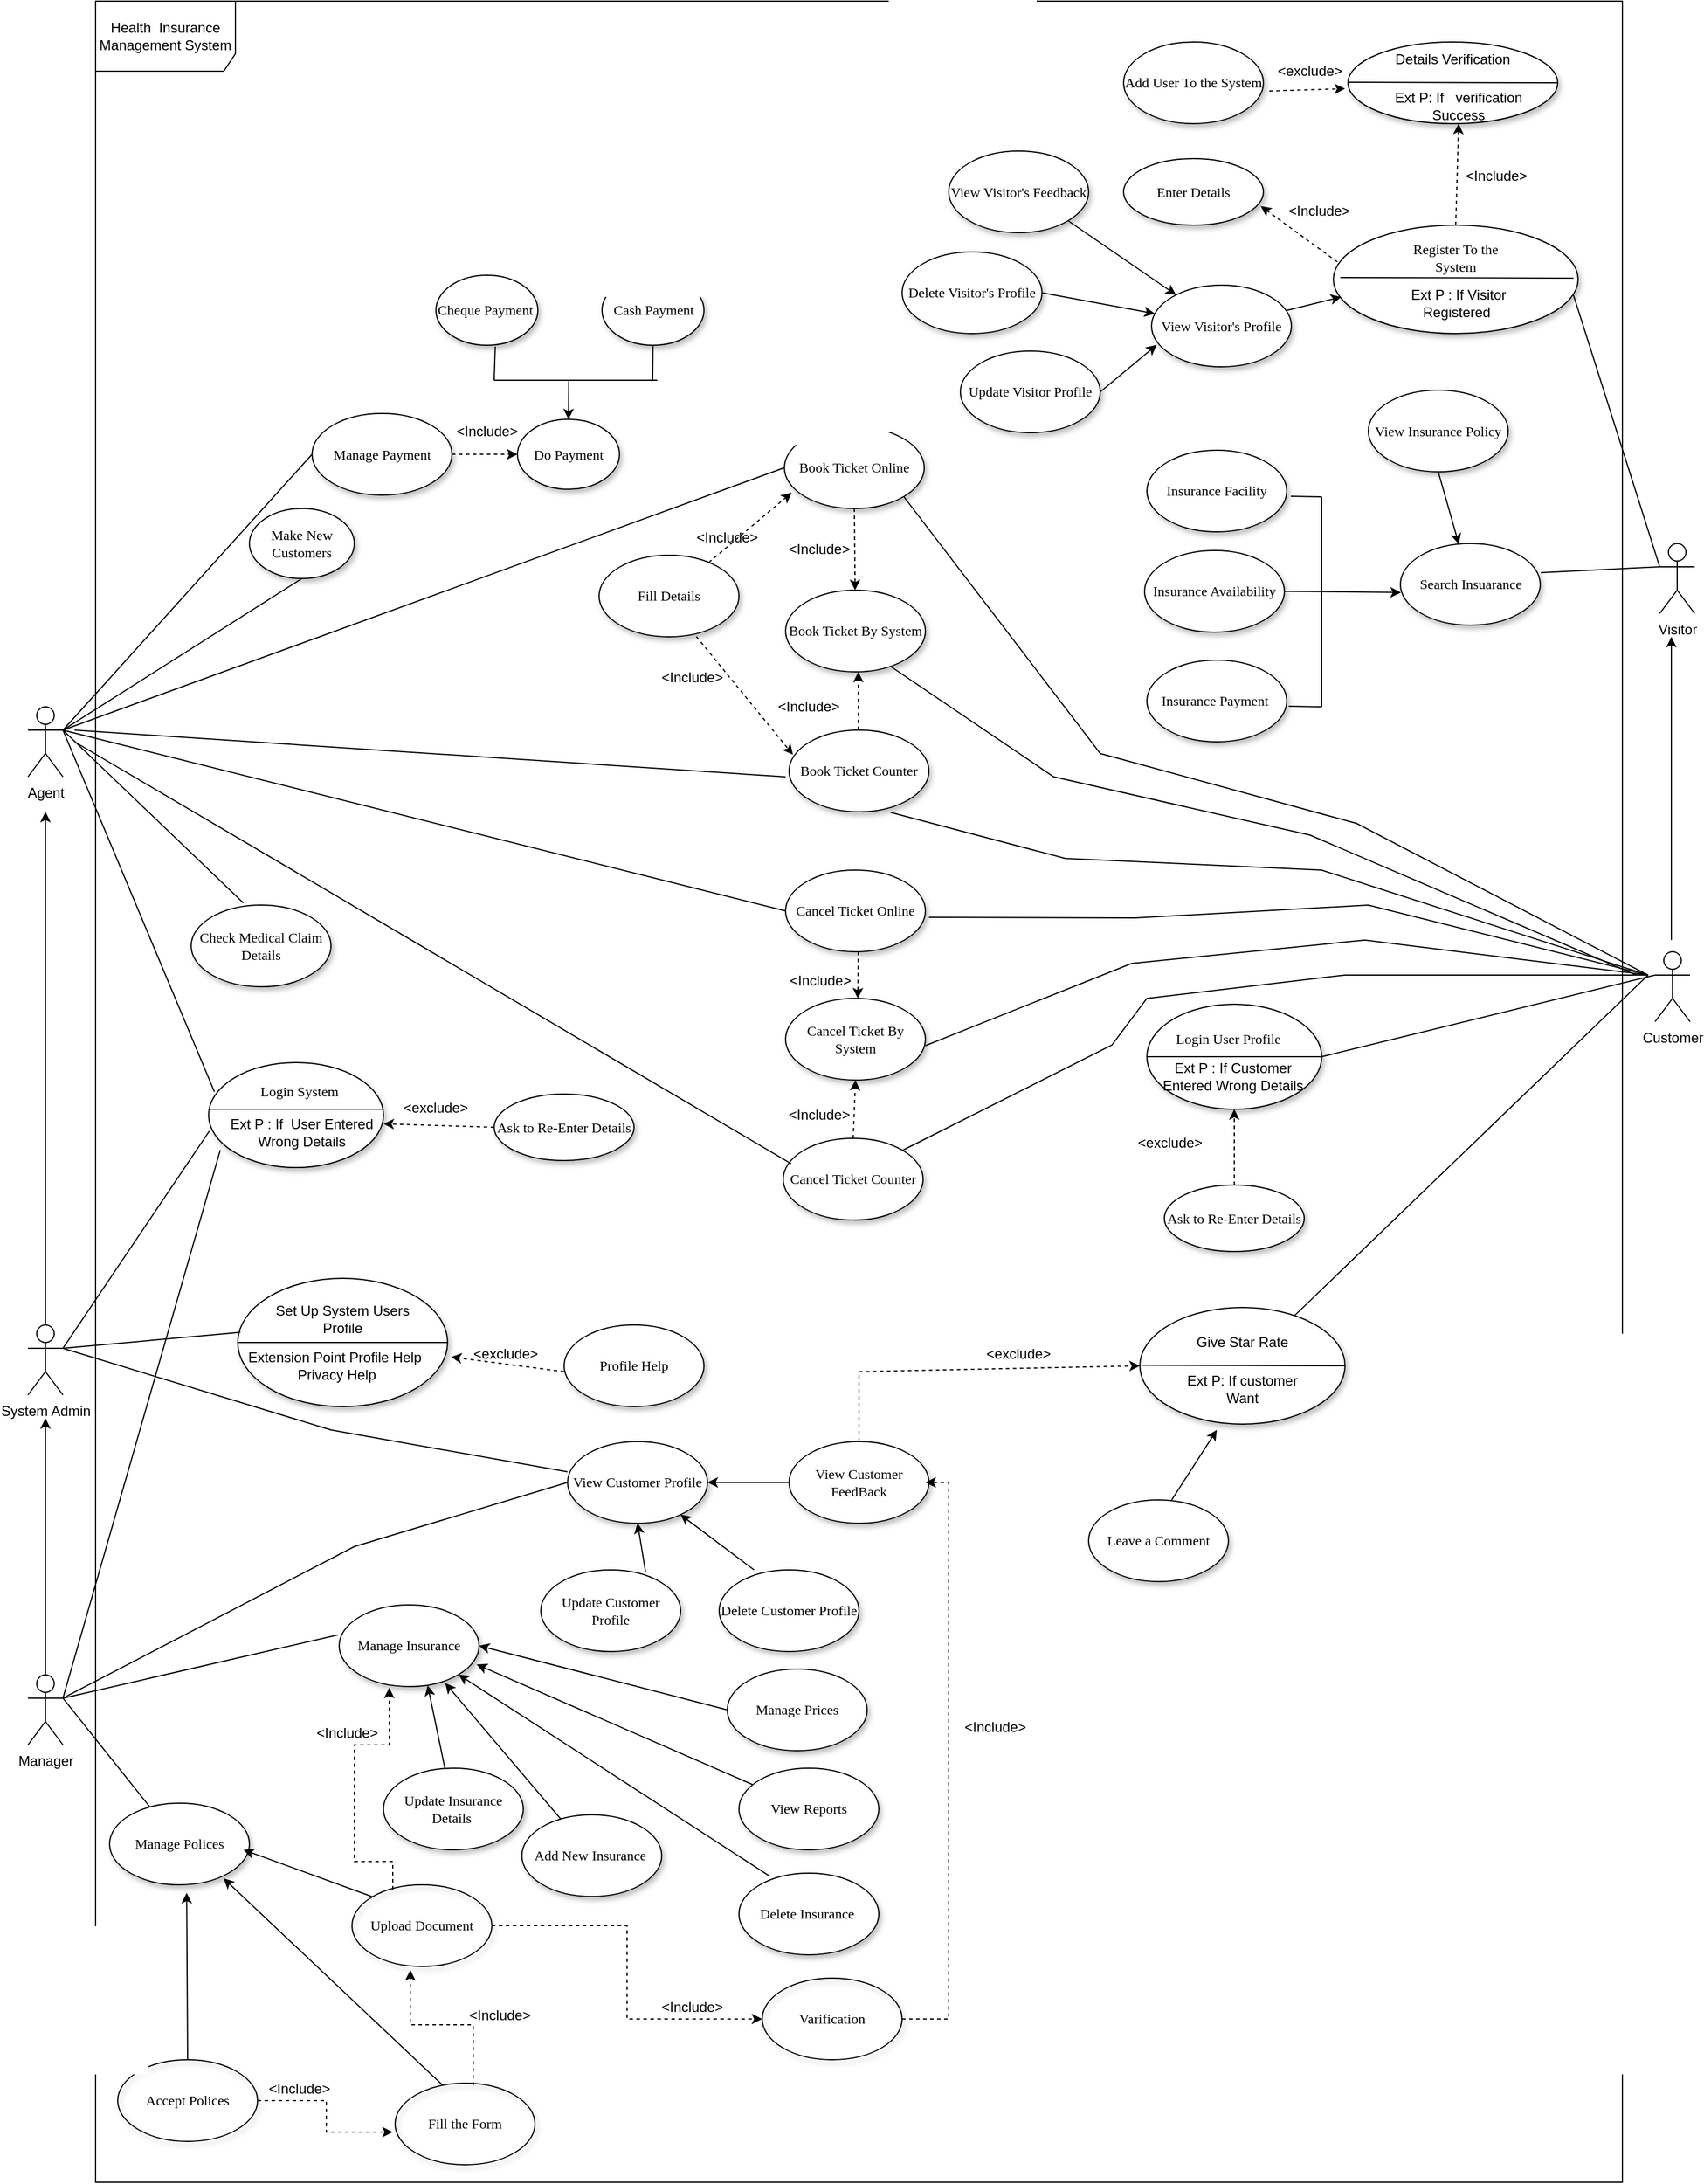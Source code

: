 <mxfile version="17.1.3" type="github">
  <diagram id="uJGwPPdDTHX9QC8XKyuE" name="Page-1">
    <mxGraphModel dx="2705" dy="3005" grid="1" gridSize="10" guides="1" tooltips="1" connect="1" arrows="1" fold="1" page="1" pageScale="1" pageWidth="850" pageHeight="1100" math="0" shadow="0">
      <root>
        <mxCell id="0" />
        <mxCell id="1" parent="0" />
        <mxCell id="yKrnhrEs9fii8439QQP5-1" value="Health&amp;nbsp; Insurance Management System" style="shape=umlFrame;whiteSpace=wrap;html=1;width=120;height=60;" parent="1" vertex="1">
          <mxGeometry x="1498" y="-385" width="1310" height="1870" as="geometry" />
        </mxCell>
        <mxCell id="yKrnhrEs9fii8439QQP5-2" value="" style="ellipse;whiteSpace=wrap;html=1;rounded=0;shadow=1;comic=0;labelBackgroundColor=none;strokeWidth=1;fontFamily=Verdana;fontSize=12;align=center;" parent="1" vertex="1">
          <mxGeometry x="1595" y="525" width="150" height="90" as="geometry" />
        </mxCell>
        <mxCell id="yKrnhrEs9fii8439QQP5-3" value="System Admin" style="shape=umlActor;verticalLabelPosition=bottom;verticalAlign=top;html=1;outlineConnect=0;" parent="1" vertex="1">
          <mxGeometry x="1440" y="750" width="30" height="60" as="geometry" />
        </mxCell>
        <mxCell id="yKrnhrEs9fii8439QQP5-4" value="&amp;lt;Include&amp;gt;" style="text;html=1;strokeColor=none;fillColor=none;align=center;verticalAlign=middle;whiteSpace=wrap;rounded=0;" parent="1" vertex="1">
          <mxGeometry x="2089" y="555" width="60" height="30" as="geometry" />
        </mxCell>
        <mxCell id="yKrnhrEs9fii8439QQP5-5" value="Fill Details" style="ellipse;whiteSpace=wrap;html=1;rounded=0;shadow=1;comic=0;labelBackgroundColor=none;strokeWidth=1;fontFamily=Verdana;fontSize=12;align=center;" parent="1" vertex="1">
          <mxGeometry x="1930" y="90" width="120" height="70" as="geometry" />
        </mxCell>
        <mxCell id="yKrnhrEs9fii8439QQP5-6" value="" style="endArrow=classic;html=1;rounded=0;dashed=1;entryX=0.052;entryY=0.805;entryDx=0;entryDy=0;entryPerimeter=0;" parent="1" source="yKrnhrEs9fii8439QQP5-5" target="yKrnhrEs9fii8439QQP5-52" edge="1">
          <mxGeometry width="50" height="50" relative="1" as="geometry">
            <mxPoint x="610" y="120" as="sourcePoint" />
            <mxPoint x="1990" y="260" as="targetPoint" />
            <Array as="points" />
          </mxGeometry>
        </mxCell>
        <mxCell id="yKrnhrEs9fii8439QQP5-7" value="" style="endArrow=classic;html=1;rounded=0;dashed=1;exitX=0.696;exitY=0.998;exitDx=0;exitDy=0;exitPerimeter=0;entryX=0.028;entryY=0.301;entryDx=0;entryDy=0;entryPerimeter=0;" parent="1" source="yKrnhrEs9fii8439QQP5-5" target="yKrnhrEs9fii8439QQP5-56" edge="1">
          <mxGeometry width="50" height="50" relative="1" as="geometry">
            <mxPoint x="722.677" y="254.663" as="sourcePoint" />
            <mxPoint x="1860" y="470" as="targetPoint" />
            <Array as="points" />
          </mxGeometry>
        </mxCell>
        <mxCell id="yKrnhrEs9fii8439QQP5-8" value="&amp;lt;Include&amp;gt;" style="text;html=1;strokeColor=none;fillColor=none;align=center;verticalAlign=middle;whiteSpace=wrap;rounded=0;" parent="1" vertex="1">
          <mxGeometry x="1803.75" y="-31.5" width="60" height="30" as="geometry" />
        </mxCell>
        <mxCell id="yKrnhrEs9fii8439QQP5-9" value="Visitor" style="shape=umlActor;verticalLabelPosition=bottom;verticalAlign=top;html=1;outlineConnect=0;" parent="1" vertex="1">
          <mxGeometry x="2840" y="80" width="30" height="60" as="geometry" />
        </mxCell>
        <mxCell id="yKrnhrEs9fii8439QQP5-10" value="" style="ellipse;whiteSpace=wrap;html=1;rounded=0;shadow=1;comic=0;labelBackgroundColor=none;strokeWidth=1;fontFamily=Verdana;fontSize=12;align=center;" parent="1" vertex="1">
          <mxGeometry x="2560" y="-193" width="210" height="93" as="geometry" />
        </mxCell>
        <mxCell id="yKrnhrEs9fii8439QQP5-12" value="&lt;span style=&quot;font-family: &amp;#34;verdana&amp;#34;&quot;&gt;Register To the System&lt;/span&gt;" style="text;html=1;strokeColor=none;fillColor=none;align=center;verticalAlign=middle;whiteSpace=wrap;rounded=0;" parent="1" vertex="1">
          <mxGeometry x="2620" y="-180" width="90" height="30" as="geometry" />
        </mxCell>
        <mxCell id="yKrnhrEs9fii8439QQP5-13" value="" style="endArrow=none;html=1;rounded=0;exitX=0;exitY=0.5;exitDx=0;exitDy=0;entryX=1;entryY=0.5;entryDx=0;entryDy=0;" parent="1" edge="1">
          <mxGeometry width="50" height="50" relative="1" as="geometry">
            <mxPoint x="2566" y="-148" as="sourcePoint" />
            <mxPoint x="2766" y="-147.5" as="targetPoint" />
          </mxGeometry>
        </mxCell>
        <mxCell id="yKrnhrEs9fii8439QQP5-14" value="Enter Details" style="ellipse;whiteSpace=wrap;html=1;rounded=0;shadow=1;comic=0;labelBackgroundColor=none;strokeWidth=1;fontFamily=Verdana;fontSize=12;align=center;" parent="1" vertex="1">
          <mxGeometry x="2380" y="-250" width="120" height="57" as="geometry" />
        </mxCell>
        <mxCell id="yKrnhrEs9fii8439QQP5-16" value="" style="endArrow=classic;html=1;rounded=0;dashed=1;exitX=0.016;exitY=0.339;exitDx=0;exitDy=0;entryX=0.981;entryY=0.715;entryDx=0;entryDy=0;entryPerimeter=0;exitPerimeter=0;" parent="1" source="yKrnhrEs9fii8439QQP5-10" target="yKrnhrEs9fii8439QQP5-14" edge="1">
          <mxGeometry width="50" height="50" relative="1" as="geometry">
            <mxPoint x="2791.76" y="-60" as="sourcePoint" />
            <mxPoint x="2670" y="-48.18" as="targetPoint" />
            <Array as="points" />
          </mxGeometry>
        </mxCell>
        <mxCell id="yKrnhrEs9fii8439QQP5-17" value="" style="ellipse;whiteSpace=wrap;html=1;rounded=0;shadow=1;comic=0;labelBackgroundColor=none;strokeWidth=1;fontFamily=Verdana;fontSize=12;align=center;" parent="1" vertex="1">
          <mxGeometry x="2572.5" y="-350" width="180" height="70" as="geometry" />
        </mxCell>
        <mxCell id="yKrnhrEs9fii8439QQP5-18" value="Details Verification" style="text;html=1;strokeColor=none;fillColor=none;align=center;verticalAlign=middle;whiteSpace=wrap;rounded=0;" parent="1" vertex="1">
          <mxGeometry x="2610" y="-350" width="105" height="30" as="geometry" />
        </mxCell>
        <mxCell id="yKrnhrEs9fii8439QQP5-19" value="Ext P: If&amp;nbsp; &amp;nbsp;verification Success" style="text;html=1;strokeColor=none;fillColor=none;align=center;verticalAlign=middle;whiteSpace=wrap;rounded=0;" parent="1" vertex="1">
          <mxGeometry x="2605" y="-310" width="125" height="30" as="geometry" />
        </mxCell>
        <mxCell id="yKrnhrEs9fii8439QQP5-20" value="" style="endArrow=none;html=1;rounded=0;exitX=0;exitY=0.5;exitDx=0;exitDy=0;entryX=1;entryY=0.5;entryDx=0;entryDy=0;" parent="1" target="yKrnhrEs9fii8439QQP5-17" edge="1">
          <mxGeometry width="50" height="50" relative="1" as="geometry">
            <mxPoint x="2572.5" y="-315.5" as="sourcePoint" />
            <mxPoint x="2772.5" y="-315" as="targetPoint" />
          </mxGeometry>
        </mxCell>
        <mxCell id="yKrnhrEs9fii8439QQP5-21" value="" style="endArrow=classic;html=1;rounded=0;dashed=1;entryX=0.5;entryY=1;entryDx=0;entryDy=0;exitX=0.5;exitY=0;exitDx=0;exitDy=0;" parent="1" source="yKrnhrEs9fii8439QQP5-10" target="yKrnhrEs9fii8439QQP5-19" edge="1">
          <mxGeometry width="50" height="50" relative="1" as="geometry">
            <mxPoint x="2675" y="-30" as="sourcePoint" />
            <mxPoint x="2675" y="-90" as="targetPoint" />
            <Array as="points" />
          </mxGeometry>
        </mxCell>
        <mxCell id="yKrnhrEs9fii8439QQP5-22" value="&amp;lt;Include&amp;gt;" style="text;html=1;strokeColor=none;fillColor=none;align=center;verticalAlign=middle;whiteSpace=wrap;rounded=0;" parent="1" vertex="1">
          <mxGeometry x="2670" y="-250" width="60" height="30" as="geometry" />
        </mxCell>
        <mxCell id="yKrnhrEs9fii8439QQP5-23" value="Add User To the System" style="ellipse;whiteSpace=wrap;html=1;rounded=0;shadow=1;comic=0;labelBackgroundColor=none;strokeWidth=1;fontFamily=Verdana;fontSize=12;align=center;" parent="1" vertex="1">
          <mxGeometry x="2380" y="-350" width="120" height="70" as="geometry" />
        </mxCell>
        <mxCell id="yKrnhrEs9fii8439QQP5-24" value="" style="endArrow=classic;html=1;rounded=0;dashed=1;exitX=1.042;exitY=0.6;exitDx=0;exitDy=0;exitPerimeter=0;" parent="1" source="yKrnhrEs9fii8439QQP5-23" edge="1">
          <mxGeometry width="50" height="50" relative="1" as="geometry">
            <mxPoint x="2675" y="-30" as="sourcePoint" />
            <mxPoint x="2570" y="-310" as="targetPoint" />
            <Array as="points" />
          </mxGeometry>
        </mxCell>
        <mxCell id="yKrnhrEs9fii8439QQP5-25" value="&amp;lt;exclude&amp;gt;" style="text;html=1;strokeColor=none;fillColor=none;align=center;verticalAlign=middle;whiteSpace=wrap;rounded=0;" parent="1" vertex="1">
          <mxGeometry x="2510" y="-340" width="60" height="30" as="geometry" />
        </mxCell>
        <mxCell id="yKrnhrEs9fii8439QQP5-26" value="" style="endArrow=none;html=1;rounded=0;entryX=0;entryY=0.333;entryDx=0;entryDy=0;entryPerimeter=0;exitX=0.981;exitY=0.645;exitDx=0;exitDy=0;exitPerimeter=0;" parent="1" source="yKrnhrEs9fii8439QQP5-10" target="yKrnhrEs9fii8439QQP5-9" edge="1">
          <mxGeometry width="50" height="50" relative="1" as="geometry">
            <mxPoint x="2270" y="40" as="sourcePoint" />
            <mxPoint x="2320" y="-10" as="targetPoint" />
          </mxGeometry>
        </mxCell>
        <mxCell id="yKrnhrEs9fii8439QQP5-27" value="Search Insuarance" style="ellipse;whiteSpace=wrap;html=1;rounded=0;shadow=1;comic=0;labelBackgroundColor=none;strokeWidth=1;fontFamily=Verdana;fontSize=12;align=center;" parent="1" vertex="1">
          <mxGeometry x="2617.5" y="80" width="120" height="70" as="geometry" />
        </mxCell>
        <mxCell id="yKrnhrEs9fii8439QQP5-28" value="" style="endArrow=none;html=1;rounded=0;exitX=0;exitY=0.333;exitDx=0;exitDy=0;exitPerimeter=0;entryX=1.004;entryY=0.357;entryDx=0;entryDy=0;entryPerimeter=0;" parent="1" source="yKrnhrEs9fii8439QQP5-9" target="yKrnhrEs9fii8439QQP5-27" edge="1">
          <mxGeometry width="50" height="50" relative="1" as="geometry">
            <mxPoint x="2270" y="150" as="sourcePoint" />
            <mxPoint x="2320" y="100" as="targetPoint" />
          </mxGeometry>
        </mxCell>
        <mxCell id="yKrnhrEs9fii8439QQP5-29" value="Insurance Facility" style="ellipse;whiteSpace=wrap;html=1;rounded=0;shadow=1;comic=0;labelBackgroundColor=none;strokeWidth=1;fontFamily=Verdana;fontSize=12;align=center;" parent="1" vertex="1">
          <mxGeometry x="2400" width="120" height="70" as="geometry" />
        </mxCell>
        <mxCell id="yKrnhrEs9fii8439QQP5-30" value="Insurance Availability" style="ellipse;whiteSpace=wrap;html=1;rounded=0;shadow=1;comic=0;labelBackgroundColor=none;strokeWidth=1;fontFamily=Verdana;fontSize=12;align=center;" parent="1" vertex="1">
          <mxGeometry x="2398" y="86" width="120" height="70" as="geometry" />
        </mxCell>
        <mxCell id="yKrnhrEs9fii8439QQP5-31" value="Insurance Payment&amp;nbsp;" style="ellipse;whiteSpace=wrap;html=1;rounded=0;shadow=1;comic=0;labelBackgroundColor=none;strokeWidth=1;fontFamily=Verdana;fontSize=12;align=center;" parent="1" vertex="1">
          <mxGeometry x="2400" y="180" width="120" height="70" as="geometry" />
        </mxCell>
        <mxCell id="yKrnhrEs9fii8439QQP5-32" value="" style="endArrow=none;html=1;rounded=0;entryX=1.029;entryY=0.565;entryDx=0;entryDy=0;entryPerimeter=0;" parent="1" target="yKrnhrEs9fii8439QQP5-29" edge="1">
          <mxGeometry width="50" height="50" relative="1" as="geometry">
            <mxPoint x="2550" y="40" as="sourcePoint" />
            <mxPoint x="2500" y="80" as="targetPoint" />
          </mxGeometry>
        </mxCell>
        <mxCell id="yKrnhrEs9fii8439QQP5-33" value="" style="endArrow=none;html=1;rounded=0;entryX=1.014;entryY=0.565;entryDx=0;entryDy=0;entryPerimeter=0;" parent="1" target="yKrnhrEs9fii8439QQP5-31" edge="1">
          <mxGeometry width="50" height="50" relative="1" as="geometry">
            <mxPoint x="2550" y="220" as="sourcePoint" />
            <mxPoint x="2450" y="200" as="targetPoint" />
          </mxGeometry>
        </mxCell>
        <mxCell id="yKrnhrEs9fii8439QQP5-34" value="" style="endArrow=none;html=1;rounded=0;" parent="1" edge="1">
          <mxGeometry width="50" height="50" relative="1" as="geometry">
            <mxPoint x="2550" y="40" as="sourcePoint" />
            <mxPoint x="2550" y="220" as="targetPoint" />
          </mxGeometry>
        </mxCell>
        <mxCell id="yKrnhrEs9fii8439QQP5-35" value="" style="endArrow=classic;html=1;rounded=0;entryX=0.004;entryY=0.6;entryDx=0;entryDy=0;entryPerimeter=0;exitX=1;exitY=0.5;exitDx=0;exitDy=0;" parent="1" source="yKrnhrEs9fii8439QQP5-30" target="yKrnhrEs9fii8439QQP5-27" edge="1">
          <mxGeometry width="50" height="50" relative="1" as="geometry">
            <mxPoint x="2270" y="140" as="sourcePoint" />
            <mxPoint x="2320" y="90" as="targetPoint" />
          </mxGeometry>
        </mxCell>
        <mxCell id="yKrnhrEs9fii8439QQP5-36" value="Customer" style="shape=umlActor;verticalLabelPosition=bottom;verticalAlign=top;html=1;outlineConnect=0;" parent="1" vertex="1">
          <mxGeometry x="2836" y="430" width="30" height="60" as="geometry" />
        </mxCell>
        <mxCell id="yKrnhrEs9fii8439QQP5-37" value="" style="endArrow=classic;html=1;rounded=0;" parent="1" edge="1">
          <mxGeometry width="50" height="50" relative="1" as="geometry">
            <mxPoint x="2850" y="420" as="sourcePoint" />
            <mxPoint x="2850" y="160" as="targetPoint" />
          </mxGeometry>
        </mxCell>
        <mxCell id="yKrnhrEs9fii8439QQP5-38" value="" style="ellipse;whiteSpace=wrap;html=1;rounded=0;shadow=1;comic=0;labelBackgroundColor=none;strokeWidth=1;fontFamily=Verdana;fontSize=12;align=center;" parent="1" vertex="1">
          <mxGeometry x="2400" y="475" width="150" height="90" as="geometry" />
        </mxCell>
        <mxCell id="yKrnhrEs9fii8439QQP5-39" value="&lt;span style=&quot;font-family: &amp;#34;verdana&amp;#34;&quot;&gt;Login User Profile&lt;/span&gt;" style="text;html=1;strokeColor=none;fillColor=none;align=center;verticalAlign=middle;whiteSpace=wrap;rounded=0;" parent="1" vertex="1">
          <mxGeometry x="2410" y="490" width="120" height="30" as="geometry" />
        </mxCell>
        <mxCell id="yKrnhrEs9fii8439QQP5-40" value="Ext P : If Customer Entered Wrong Details" style="text;html=1;strokeColor=none;fillColor=none;align=center;verticalAlign=middle;whiteSpace=wrap;rounded=0;" parent="1" vertex="1">
          <mxGeometry x="2404" y="522" width="140" height="30" as="geometry" />
        </mxCell>
        <mxCell id="yKrnhrEs9fii8439QQP5-41" value="" style="endArrow=none;html=1;rounded=0;exitX=0;exitY=0.5;exitDx=0;exitDy=0;entryX=1;entryY=0.5;entryDx=0;entryDy=0;" parent="1" source="yKrnhrEs9fii8439QQP5-38" target="yKrnhrEs9fii8439QQP5-38" edge="1">
          <mxGeometry width="50" height="50" relative="1" as="geometry">
            <mxPoint x="2411.42" y="520.01" as="sourcePoint" />
            <mxPoint x="2540" y="520" as="targetPoint" />
          </mxGeometry>
        </mxCell>
        <mxCell id="yKrnhrEs9fii8439QQP5-42" value="Leave a Comment" style="ellipse;whiteSpace=wrap;html=1;rounded=0;shadow=1;comic=0;labelBackgroundColor=none;strokeWidth=1;fontFamily=Verdana;fontSize=12;align=center;" parent="1" vertex="1">
          <mxGeometry x="2350" y="900" width="120" height="70" as="geometry" />
        </mxCell>
        <mxCell id="yKrnhrEs9fii8439QQP5-43" value="" style="endArrow=classic;html=1;rounded=0;dashed=1;exitX=0.5;exitY=0;exitDx=0;exitDy=0;entryX=0.5;entryY=1;entryDx=0;entryDy=0;" parent="1" source="yKrnhrEs9fii8439QQP5-47" target="yKrnhrEs9fii8439QQP5-38" edge="1">
          <mxGeometry width="50" height="50" relative="1" as="geometry">
            <mxPoint x="2378.96" y="640.98" as="sourcePoint" />
            <mxPoint x="2450" y="560" as="targetPoint" />
            <Array as="points" />
          </mxGeometry>
        </mxCell>
        <mxCell id="yKrnhrEs9fii8439QQP5-44" value="&amp;lt;exclude&amp;gt;" style="text;html=1;strokeColor=none;fillColor=none;align=center;verticalAlign=middle;whiteSpace=wrap;rounded=0;" parent="1" vertex="1">
          <mxGeometry x="2390" y="579" width="60" height="30" as="geometry" />
        </mxCell>
        <mxCell id="yKrnhrEs9fii8439QQP5-45" value="" style="endArrow=none;html=1;rounded=0;exitX=0;exitY=0.333;exitDx=0;exitDy=0;exitPerimeter=0;entryX=1;entryY=0.5;entryDx=0;entryDy=0;" parent="1" source="yKrnhrEs9fii8439QQP5-36" target="yKrnhrEs9fii8439QQP5-38" edge="1">
          <mxGeometry width="50" height="50" relative="1" as="geometry">
            <mxPoint x="2850" y="110" as="sourcePoint" />
            <mxPoint x="2747.98" y="114.99" as="targetPoint" />
          </mxGeometry>
        </mxCell>
        <mxCell id="yKrnhrEs9fii8439QQP5-46" value="" style="ellipse;whiteSpace=wrap;html=1;rounded=0;shadow=1;comic=0;labelBackgroundColor=none;strokeWidth=1;fontFamily=Verdana;fontSize=12;align=center;" parent="1" vertex="1">
          <mxGeometry x="2394" y="735" width="176" height="100" as="geometry" />
        </mxCell>
        <mxCell id="yKrnhrEs9fii8439QQP5-47" value="Ask to Re-Enter Details" style="ellipse;whiteSpace=wrap;html=1;rounded=0;shadow=1;comic=0;labelBackgroundColor=none;strokeWidth=1;fontFamily=Verdana;fontSize=12;align=center;" parent="1" vertex="1">
          <mxGeometry x="2415" y="630" width="120" height="57" as="geometry" />
        </mxCell>
        <mxCell id="yKrnhrEs9fii8439QQP5-48" value="Give Star Rate" style="text;html=1;strokeColor=none;fillColor=none;align=center;verticalAlign=middle;whiteSpace=wrap;rounded=0;" parent="1" vertex="1">
          <mxGeometry x="2427" y="750" width="110" height="30" as="geometry" />
        </mxCell>
        <mxCell id="yKrnhrEs9fii8439QQP5-49" value="" style="endArrow=none;html=1;rounded=0;exitX=0;exitY=0.5;exitDx=0;exitDy=0;entryX=1;entryY=0.5;entryDx=0;entryDy=0;" parent="1" target="yKrnhrEs9fii8439QQP5-46" edge="1">
          <mxGeometry width="50" height="50" relative="1" as="geometry">
            <mxPoint x="2395" y="784.5" as="sourcePoint" />
            <mxPoint x="2545" y="784.5" as="targetPoint" />
          </mxGeometry>
        </mxCell>
        <mxCell id="yKrnhrEs9fii8439QQP5-50" value="Ext P: If customer Want" style="text;html=1;strokeColor=none;fillColor=none;align=center;verticalAlign=middle;whiteSpace=wrap;rounded=0;" parent="1" vertex="1">
          <mxGeometry x="2427" y="790" width="110" height="30" as="geometry" />
        </mxCell>
        <mxCell id="yKrnhrEs9fii8439QQP5-51" value="" style="endArrow=none;html=1;rounded=0;" parent="1" target="yKrnhrEs9fii8439QQP5-46" edge="1">
          <mxGeometry width="50" height="50" relative="1" as="geometry">
            <mxPoint x="2830" y="450" as="sourcePoint" />
            <mxPoint x="2560" y="530" as="targetPoint" />
          </mxGeometry>
        </mxCell>
        <mxCell id="yKrnhrEs9fii8439QQP5-52" value="Book Ticket Online" style="ellipse;whiteSpace=wrap;html=1;rounded=0;shadow=1;comic=0;labelBackgroundColor=none;strokeWidth=1;fontFamily=Verdana;fontSize=12;align=center;" parent="1" vertex="1">
          <mxGeometry x="2089" y="-20" width="120" height="70" as="geometry" />
        </mxCell>
        <mxCell id="yKrnhrEs9fii8439QQP5-53" value="Cancel Ticket Counter" style="ellipse;whiteSpace=wrap;html=1;rounded=0;shadow=1;comic=0;labelBackgroundColor=none;strokeWidth=1;fontFamily=Verdana;fontSize=12;align=center;" parent="1" vertex="1">
          <mxGeometry x="2088" y="590" width="120" height="70" as="geometry" />
        </mxCell>
        <mxCell id="yKrnhrEs9fii8439QQP5-54" value="Cancel Ticket By System" style="ellipse;whiteSpace=wrap;html=1;rounded=0;shadow=1;comic=0;labelBackgroundColor=none;strokeWidth=1;fontFamily=Verdana;fontSize=12;align=center;" parent="1" vertex="1">
          <mxGeometry x="2090" y="470" width="120" height="70" as="geometry" />
        </mxCell>
        <mxCell id="yKrnhrEs9fii8439QQP5-55" value="Cancel Ticket Online" style="ellipse;whiteSpace=wrap;html=1;rounded=0;shadow=1;comic=0;labelBackgroundColor=none;strokeWidth=1;fontFamily=Verdana;fontSize=12;align=center;" parent="1" vertex="1">
          <mxGeometry x="2090" y="360" width="120" height="70" as="geometry" />
        </mxCell>
        <mxCell id="yKrnhrEs9fii8439QQP5-56" value="Book Ticket Counter" style="ellipse;whiteSpace=wrap;html=1;rounded=0;shadow=1;comic=0;labelBackgroundColor=none;strokeWidth=1;fontFamily=Verdana;fontSize=12;align=center;" parent="1" vertex="1">
          <mxGeometry x="2093" y="240" width="120" height="70" as="geometry" />
        </mxCell>
        <mxCell id="yKrnhrEs9fii8439QQP5-57" value="Book Ticket By System" style="ellipse;whiteSpace=wrap;html=1;rounded=0;shadow=1;comic=0;labelBackgroundColor=none;strokeWidth=1;fontFamily=Verdana;fontSize=12;align=center;" parent="1" vertex="1">
          <mxGeometry x="2090" y="120" width="120" height="70" as="geometry" />
        </mxCell>
        <mxCell id="yKrnhrEs9fii8439QQP5-58" value="" style="endArrow=none;html=1;rounded=0;entryX=1;entryY=0;entryDx=0;entryDy=0;" parent="1" target="yKrnhrEs9fii8439QQP5-53" edge="1">
          <mxGeometry width="50" height="50" relative="1" as="geometry">
            <mxPoint x="2830" y="450" as="sourcePoint" />
            <mxPoint x="2560" y="530" as="targetPoint" />
            <Array as="points">
              <mxPoint x="2570" y="450" />
              <mxPoint x="2400" y="470" />
              <mxPoint x="2370" y="510" />
            </Array>
          </mxGeometry>
        </mxCell>
        <mxCell id="yKrnhrEs9fii8439QQP5-59" value="" style="endArrow=none;html=1;rounded=0;entryX=1;entryY=0;entryDx=0;entryDy=0;" parent="1" edge="1">
          <mxGeometry width="50" height="50" relative="1" as="geometry">
            <mxPoint x="2830" y="450" as="sourcePoint" />
            <mxPoint x="2210.002" y="510.508" as="targetPoint" />
            <Array as="points">
              <mxPoint x="2587" y="420" />
              <mxPoint x="2387" y="440" />
            </Array>
          </mxGeometry>
        </mxCell>
        <mxCell id="yKrnhrEs9fii8439QQP5-60" value="" style="endArrow=none;html=1;rounded=0;entryX=1;entryY=0;entryDx=0;entryDy=0;" parent="1" edge="1">
          <mxGeometry width="50" height="50" relative="1" as="geometry">
            <mxPoint x="2830" y="450" as="sourcePoint" />
            <mxPoint x="2213.002" y="400.508" as="targetPoint" />
            <Array as="points">
              <mxPoint x="2590" y="390" />
              <mxPoint x="2390" y="401" />
            </Array>
          </mxGeometry>
        </mxCell>
        <mxCell id="yKrnhrEs9fii8439QQP5-61" value="" style="endArrow=none;html=1;rounded=0;entryX=1;entryY=0;entryDx=0;entryDy=0;" parent="1" edge="1">
          <mxGeometry width="50" height="50" relative="1" as="geometry">
            <mxPoint x="2830" y="450" as="sourcePoint" />
            <mxPoint x="2180.002" y="310.508" as="targetPoint" />
            <Array as="points">
              <mxPoint x="2550" y="360" />
              <mxPoint x="2330" y="350" />
            </Array>
          </mxGeometry>
        </mxCell>
        <mxCell id="yKrnhrEs9fii8439QQP5-62" value="" style="endArrow=none;html=1;rounded=0;entryX=1;entryY=0;entryDx=0;entryDy=0;" parent="1" edge="1">
          <mxGeometry width="50" height="50" relative="1" as="geometry">
            <mxPoint x="2820" y="450" as="sourcePoint" />
            <mxPoint x="2180.002" y="185.258" as="targetPoint" />
            <Array as="points">
              <mxPoint x="2540" y="330" />
              <mxPoint x="2320" y="280" />
            </Array>
          </mxGeometry>
        </mxCell>
        <mxCell id="yKrnhrEs9fii8439QQP5-63" value="" style="endArrow=none;html=1;rounded=0;entryX=1;entryY=1;entryDx=0;entryDy=0;" parent="1" target="yKrnhrEs9fii8439QQP5-52" edge="1">
          <mxGeometry width="50" height="50" relative="1" as="geometry">
            <mxPoint x="2830" y="450" as="sourcePoint" />
            <mxPoint x="2190.002" y="195.258" as="targetPoint" />
            <Array as="points">
              <mxPoint x="2580" y="320" />
              <mxPoint x="2360" y="260" />
            </Array>
          </mxGeometry>
        </mxCell>
        <mxCell id="yKrnhrEs9fii8439QQP5-64" value="" style="endArrow=classic;html=1;rounded=0;dashed=1;exitX=0.5;exitY=1;exitDx=0;exitDy=0;" parent="1" source="yKrnhrEs9fii8439QQP5-52" target="yKrnhrEs9fii8439QQP5-57" edge="1">
          <mxGeometry width="50" height="50" relative="1" as="geometry">
            <mxPoint x="1610" y="330" as="sourcePoint" />
            <mxPoint x="1600" y="400" as="targetPoint" />
            <Array as="points" />
          </mxGeometry>
        </mxCell>
        <mxCell id="yKrnhrEs9fii8439QQP5-65" value="" style="endArrow=classic;html=1;rounded=0;dashed=1;" parent="1" edge="1">
          <mxGeometry width="50" height="50" relative="1" as="geometry">
            <mxPoint x="2152.41" y="430" as="sourcePoint" />
            <mxPoint x="2152" y="470" as="targetPoint" />
            <Array as="points" />
          </mxGeometry>
        </mxCell>
        <mxCell id="yKrnhrEs9fii8439QQP5-66" value="" style="endArrow=classic;html=1;rounded=0;dashed=1;exitX=0.5;exitY=0;exitDx=0;exitDy=0;entryX=0.5;entryY=1;entryDx=0;entryDy=0;" parent="1" source="yKrnhrEs9fii8439QQP5-53" target="yKrnhrEs9fii8439QQP5-54" edge="1">
          <mxGeometry width="50" height="50" relative="1" as="geometry">
            <mxPoint x="1848.96" y="598.49" as="sourcePoint" />
            <mxPoint x="1840" y="541.5" as="targetPoint" />
            <Array as="points" />
          </mxGeometry>
        </mxCell>
        <mxCell id="yKrnhrEs9fii8439QQP5-67" value="&amp;lt;Include&amp;gt;" style="text;html=1;strokeColor=none;fillColor=none;align=center;verticalAlign=middle;whiteSpace=wrap;rounded=0;" parent="1" vertex="1">
          <mxGeometry x="2090" y="440" width="60" height="30" as="geometry" />
        </mxCell>
        <mxCell id="yKrnhrEs9fii8439QQP5-68" value="" style="endArrow=classic;html=1;rounded=0;dashed=1;exitX=0.5;exitY=0;exitDx=0;exitDy=0;entryX=0.5;entryY=1;entryDx=0;entryDy=0;" parent="1" edge="1">
          <mxGeometry width="50" height="50" relative="1" as="geometry">
            <mxPoint x="2152.41" y="240" as="sourcePoint" />
            <mxPoint x="2152.41" y="190" as="targetPoint" />
            <Array as="points" />
          </mxGeometry>
        </mxCell>
        <mxCell id="yKrnhrEs9fii8439QQP5-69" value="&amp;lt;Include&amp;gt;" style="text;html=1;strokeColor=none;fillColor=none;align=center;verticalAlign=middle;whiteSpace=wrap;rounded=0;" parent="1" vertex="1">
          <mxGeometry x="2080" y="205" width="60" height="30" as="geometry" />
        </mxCell>
        <mxCell id="yKrnhrEs9fii8439QQP5-70" value="&amp;lt;Include&amp;gt;" style="text;html=1;strokeColor=none;fillColor=none;align=center;verticalAlign=middle;whiteSpace=wrap;rounded=0;" parent="1" vertex="1">
          <mxGeometry x="2089" y="70" width="60" height="30" as="geometry" />
        </mxCell>
        <mxCell id="yKrnhrEs9fii8439QQP5-71" value="&amp;lt;Include&amp;gt;" style="text;html=1;strokeColor=none;fillColor=none;align=center;verticalAlign=middle;whiteSpace=wrap;rounded=0;" parent="1" vertex="1">
          <mxGeometry x="2010" y="60" width="60" height="30" as="geometry" />
        </mxCell>
        <mxCell id="yKrnhrEs9fii8439QQP5-72" value="&amp;lt;Include&amp;gt;" style="text;html=1;strokeColor=none;fillColor=none;align=center;verticalAlign=middle;whiteSpace=wrap;rounded=0;" parent="1" vertex="1">
          <mxGeometry x="1980" y="180" width="60" height="30" as="geometry" />
        </mxCell>
        <mxCell id="yKrnhrEs9fii8439QQP5-73" value="Agent" style="shape=umlActor;verticalLabelPosition=bottom;verticalAlign=top;html=1;outlineConnect=0;" parent="1" vertex="1">
          <mxGeometry x="1440" y="220" width="30" height="60" as="geometry" />
        </mxCell>
        <mxCell id="yKrnhrEs9fii8439QQP5-74" value="Make New Customers" style="ellipse;whiteSpace=wrap;html=1;rounded=0;shadow=1;comic=0;labelBackgroundColor=none;strokeWidth=1;fontFamily=Verdana;fontSize=12;align=center;" parent="1" vertex="1">
          <mxGeometry x="1630" y="50" width="90" height="60" as="geometry" />
        </mxCell>
        <mxCell id="yKrnhrEs9fii8439QQP5-75" value="" style="endArrow=classic;html=1;rounded=0;exitX=0.5;exitY=0;exitDx=0;exitDy=0;exitPerimeter=0;" parent="1" source="yKrnhrEs9fii8439QQP5-3" edge="1">
          <mxGeometry width="50" height="50" relative="1" as="geometry">
            <mxPoint x="1640" y="250" as="sourcePoint" />
            <mxPoint x="1455" y="310" as="targetPoint" />
          </mxGeometry>
        </mxCell>
        <mxCell id="yKrnhrEs9fii8439QQP5-76" value="" style="endArrow=none;html=1;rounded=0;exitX=1;exitY=0.333;exitDx=0;exitDy=0;exitPerimeter=0;entryX=0.5;entryY=1;entryDx=0;entryDy=0;" parent="1" source="yKrnhrEs9fii8439QQP5-73" target="yKrnhrEs9fii8439QQP5-74" edge="1">
          <mxGeometry width="50" height="50" relative="1" as="geometry">
            <mxPoint x="1640" y="250" as="sourcePoint" />
            <mxPoint x="1690" y="200" as="targetPoint" />
          </mxGeometry>
        </mxCell>
        <mxCell id="yKrnhrEs9fii8439QQP5-77" value="Check Medical Claim Details" style="ellipse;whiteSpace=wrap;html=1;rounded=0;shadow=1;comic=0;labelBackgroundColor=none;strokeWidth=1;fontFamily=Verdana;fontSize=12;align=center;" parent="1" vertex="1">
          <mxGeometry x="1580" y="390" width="120" height="70" as="geometry" />
        </mxCell>
        <mxCell id="yKrnhrEs9fii8439QQP5-78" value="" style="endArrow=none;html=1;rounded=0;exitX=1;exitY=0.333;exitDx=0;exitDy=0;exitPerimeter=0;entryX=0.373;entryY=-0.027;entryDx=0;entryDy=0;entryPerimeter=0;" parent="1" source="yKrnhrEs9fii8439QQP5-73" target="yKrnhrEs9fii8439QQP5-77" edge="1">
          <mxGeometry width="50" height="50" relative="1" as="geometry">
            <mxPoint x="1480" y="250" as="sourcePoint" />
            <mxPoint x="1615" y="-90" as="targetPoint" />
          </mxGeometry>
        </mxCell>
        <mxCell id="yKrnhrEs9fii8439QQP5-79" value="Manage Insurance" style="ellipse;whiteSpace=wrap;html=1;rounded=0;shadow=1;comic=0;labelBackgroundColor=none;strokeWidth=1;fontFamily=Verdana;fontSize=12;align=center;" parent="1" vertex="1">
          <mxGeometry x="1707" y="990" width="120" height="70" as="geometry" />
        </mxCell>
        <mxCell id="yKrnhrEs9fii8439QQP5-80" value="Manage Polices" style="ellipse;whiteSpace=wrap;html=1;rounded=0;shadow=1;comic=0;labelBackgroundColor=none;strokeWidth=1;fontFamily=Verdana;fontSize=12;align=center;" parent="1" vertex="1">
          <mxGeometry x="1510" y="1160" width="120" height="70" as="geometry" />
        </mxCell>
        <mxCell id="yKrnhrEs9fii8439QQP5-81" value="Profile Help" style="ellipse;whiteSpace=wrap;html=1;rounded=0;shadow=1;comic=0;labelBackgroundColor=none;strokeWidth=1;fontFamily=Verdana;fontSize=12;align=center;" parent="1" vertex="1">
          <mxGeometry x="1900" y="750" width="120" height="70" as="geometry" />
        </mxCell>
        <mxCell id="yKrnhrEs9fii8439QQP5-82" value="&amp;lt;exclude&amp;gt;" style="text;html=1;strokeColor=none;fillColor=none;align=center;verticalAlign=middle;whiteSpace=wrap;rounded=0;" parent="1" vertex="1">
          <mxGeometry x="1820" y="760" width="60" height="30" as="geometry" />
        </mxCell>
        <mxCell id="yKrnhrEs9fii8439QQP5-83" value="&amp;nbsp;" style="ellipse;whiteSpace=wrap;html=1;rounded=0;shadow=1;comic=0;labelBackgroundColor=none;strokeWidth=1;fontFamily=Verdana;fontSize=12;align=center;" parent="1" vertex="1">
          <mxGeometry x="1620" y="710" width="180" height="110" as="geometry" />
        </mxCell>
        <mxCell id="yKrnhrEs9fii8439QQP5-84" value="Set Up System Users Profile" style="text;html=1;strokeColor=none;fillColor=none;align=center;verticalAlign=middle;whiteSpace=wrap;rounded=0;" parent="1" vertex="1">
          <mxGeometry x="1650" y="730" width="120" height="30" as="geometry" />
        </mxCell>
        <mxCell id="yKrnhrEs9fii8439QQP5-85" value="Extension Point Profile Help&amp;nbsp;&lt;br&gt;Privacy Help" style="text;html=1;strokeColor=none;fillColor=none;align=center;verticalAlign=middle;whiteSpace=wrap;rounded=0;" parent="1" vertex="1">
          <mxGeometry x="1620" y="770" width="170" height="30" as="geometry" />
        </mxCell>
        <mxCell id="yKrnhrEs9fii8439QQP5-86" value="" style="endArrow=none;html=1;rounded=0;exitX=0;exitY=0.5;exitDx=0;exitDy=0;entryX=1;entryY=0.5;entryDx=0;entryDy=0;" parent="1" edge="1">
          <mxGeometry width="50" height="50" relative="1" as="geometry">
            <mxPoint x="1620" y="765" as="sourcePoint" />
            <mxPoint x="1800" y="765" as="targetPoint" />
          </mxGeometry>
        </mxCell>
        <mxCell id="yKrnhrEs9fii8439QQP5-87" value="" style="endArrow=classic;html=1;rounded=0;dashed=1;entryX=1.017;entryY=0.613;entryDx=0;entryDy=0;entryPerimeter=0;" parent="1" target="yKrnhrEs9fii8439QQP5-83" edge="1">
          <mxGeometry width="50" height="50" relative="1" as="geometry">
            <mxPoint x="1900" y="790" as="sourcePoint" />
            <mxPoint x="1789.12" y="801.82" as="targetPoint" />
            <Array as="points" />
          </mxGeometry>
        </mxCell>
        <mxCell id="yKrnhrEs9fii8439QQP5-88" value="" style="endArrow=none;html=1;rounded=0;exitX=1;exitY=0.333;exitDx=0;exitDy=0;exitPerimeter=0;entryX=0.013;entryY=0.421;entryDx=0;entryDy=0;entryPerimeter=0;" parent="1" source="yKrnhrEs9fii8439QQP5-3" target="yKrnhrEs9fii8439QQP5-83" edge="1">
          <mxGeometry width="50" height="50" relative="1" as="geometry">
            <mxPoint x="1480" y="250" as="sourcePoint" />
            <mxPoint x="1630" y="830" as="targetPoint" />
          </mxGeometry>
        </mxCell>
        <mxCell id="yKrnhrEs9fii8439QQP5-89" value="" style="endArrow=none;html=1;rounded=0;exitX=1;exitY=0.333;exitDx=0;exitDy=0;exitPerimeter=0;entryX=-0.01;entryY=0.368;entryDx=0;entryDy=0;entryPerimeter=0;" parent="1" source="yKrnhrEs9fii8439QQP5-124" target="yKrnhrEs9fii8439QQP5-79" edge="1">
          <mxGeometry width="50" height="50" relative="1" as="geometry">
            <mxPoint x="1480" y="780" as="sourcePoint" />
            <mxPoint x="1652.34" y="846.31" as="targetPoint" />
          </mxGeometry>
        </mxCell>
        <mxCell id="yKrnhrEs9fii8439QQP5-90" value="" style="endArrow=none;html=1;rounded=0;exitX=1;exitY=0.333;exitDx=0;exitDy=0;exitPerimeter=0;" parent="1" source="yKrnhrEs9fii8439QQP5-124" target="yKrnhrEs9fii8439QQP5-80" edge="1">
          <mxGeometry width="50" height="50" relative="1" as="geometry">
            <mxPoint x="1470" y="770" as="sourcePoint" />
            <mxPoint x="1728.8" y="975.76" as="targetPoint" />
          </mxGeometry>
        </mxCell>
        <mxCell id="yKrnhrEs9fii8439QQP5-91" value="" style="endArrow=none;html=1;rounded=0;exitX=1;exitY=0.333;exitDx=0;exitDy=0;exitPerimeter=0;entryX=0.056;entryY=0.31;entryDx=0;entryDy=0;entryPerimeter=0;" parent="1" target="yKrnhrEs9fii8439QQP5-53" edge="1">
          <mxGeometry width="50" height="50" relative="1" as="geometry">
            <mxPoint x="1480" y="250" as="sourcePoint" />
            <mxPoint x="1574.76" y="438.11" as="targetPoint" />
          </mxGeometry>
        </mxCell>
        <mxCell id="yKrnhrEs9fii8439QQP5-92" value="" style="endArrow=none;html=1;rounded=0;entryX=0;entryY=0.5;entryDx=0;entryDy=0;" parent="1" target="yKrnhrEs9fii8439QQP5-55" edge="1">
          <mxGeometry width="50" height="50" relative="1" as="geometry">
            <mxPoint x="1470" y="240" as="sourcePoint" />
            <mxPoint x="2106.72" y="621.7" as="targetPoint" />
          </mxGeometry>
        </mxCell>
        <mxCell id="yKrnhrEs9fii8439QQP5-93" value="" style="endArrow=none;html=1;rounded=0;" parent="1" edge="1">
          <mxGeometry width="50" height="50" relative="1" as="geometry">
            <mxPoint x="1480" y="240" as="sourcePoint" />
            <mxPoint x="2090" y="280" as="targetPoint" />
          </mxGeometry>
        </mxCell>
        <mxCell id="yKrnhrEs9fii8439QQP5-94" value="" style="endArrow=none;html=1;rounded=0;exitX=1;exitY=0.333;exitDx=0;exitDy=0;exitPerimeter=0;entryX=0;entryY=0.5;entryDx=0;entryDy=0;" parent="1" source="yKrnhrEs9fii8439QQP5-73" target="yKrnhrEs9fii8439QQP5-52" edge="1">
          <mxGeometry width="50" height="50" relative="1" as="geometry">
            <mxPoint x="1490" y="250" as="sourcePoint" />
            <mxPoint x="2100" y="290" as="targetPoint" />
          </mxGeometry>
        </mxCell>
        <mxCell id="yKrnhrEs9fii8439QQP5-95" value="Manage Payment" style="ellipse;whiteSpace=wrap;html=1;rounded=0;shadow=1;comic=0;labelBackgroundColor=none;strokeWidth=1;fontFamily=Verdana;fontSize=12;align=center;" parent="1" vertex="1">
          <mxGeometry x="1683.75" y="-31.5" width="120" height="70" as="geometry" />
        </mxCell>
        <mxCell id="yKrnhrEs9fii8439QQP5-96" value="Do Payment" style="ellipse;whiteSpace=wrap;html=1;rounded=0;shadow=1;comic=0;labelBackgroundColor=none;strokeWidth=1;fontFamily=Verdana;fontSize=12;align=center;" parent="1" vertex="1">
          <mxGeometry x="1860" y="-26.5" width="87.5" height="60" as="geometry" />
        </mxCell>
        <mxCell id="yKrnhrEs9fii8439QQP5-97" value="Cheque Payment&amp;nbsp;" style="ellipse;whiteSpace=wrap;html=1;rounded=0;shadow=1;comic=0;labelBackgroundColor=none;strokeWidth=1;fontFamily=Verdana;fontSize=12;align=center;" parent="1" vertex="1">
          <mxGeometry x="1790" y="-150" width="87.5" height="60" as="geometry" />
        </mxCell>
        <mxCell id="yKrnhrEs9fii8439QQP5-98" value="Cash Payment" style="ellipse;whiteSpace=wrap;html=1;rounded=0;shadow=1;comic=0;labelBackgroundColor=none;strokeWidth=1;fontFamily=Verdana;fontSize=12;align=center;" parent="1" vertex="1">
          <mxGeometry x="1932.5" y="-150" width="87.5" height="60" as="geometry" />
        </mxCell>
        <mxCell id="yKrnhrEs9fii8439QQP5-99" value="" style="endArrow=none;html=1;rounded=0;" parent="1" edge="1">
          <mxGeometry width="50" height="50" relative="1" as="geometry">
            <mxPoint x="1980" y="-60" as="sourcePoint" />
            <mxPoint x="1840" y="-60" as="targetPoint" />
          </mxGeometry>
        </mxCell>
        <mxCell id="yKrnhrEs9fii8439QQP5-100" value="" style="endArrow=none;html=1;rounded=0;exitX=0.582;exitY=1.019;exitDx=0;exitDy=0;exitPerimeter=0;" parent="1" source="yKrnhrEs9fii8439QQP5-97" edge="1">
          <mxGeometry width="50" height="50" relative="1" as="geometry">
            <mxPoint x="1710" y="600" as="sourcePoint" />
            <mxPoint x="1840" y="-60" as="targetPoint" />
          </mxGeometry>
        </mxCell>
        <mxCell id="yKrnhrEs9fii8439QQP5-101" value="" style="endArrow=none;html=1;rounded=0;entryX=0.5;entryY=1;entryDx=0;entryDy=0;" parent="1" target="yKrnhrEs9fii8439QQP5-98" edge="1">
          <mxGeometry width="50" height="50" relative="1" as="geometry">
            <mxPoint x="1976" y="-60" as="sourcePoint" />
            <mxPoint x="1580" y="510" as="targetPoint" />
          </mxGeometry>
        </mxCell>
        <mxCell id="yKrnhrEs9fii8439QQP5-102" value="" style="endArrow=classic;html=1;rounded=0;dashed=1;exitX=1;exitY=0.5;exitDx=0;exitDy=0;entryX=0;entryY=0.5;entryDx=0;entryDy=0;" parent="1" source="yKrnhrEs9fii8439QQP5-95" target="yKrnhrEs9fii8439QQP5-96" edge="1">
          <mxGeometry width="50" height="50" relative="1" as="geometry">
            <mxPoint x="2162.41" y="250" as="sourcePoint" />
            <mxPoint x="2162.41" y="200" as="targetPoint" />
            <Array as="points" />
          </mxGeometry>
        </mxCell>
        <mxCell id="yKrnhrEs9fii8439QQP5-103" value="" style="endArrow=classic;html=1;rounded=0;entryX=0.5;entryY=0;entryDx=0;entryDy=0;" parent="1" target="yKrnhrEs9fii8439QQP5-96" edge="1">
          <mxGeometry width="50" height="50" relative="1" as="geometry">
            <mxPoint x="1904" y="-60" as="sourcePoint" />
            <mxPoint x="1760" y="620" as="targetPoint" />
          </mxGeometry>
        </mxCell>
        <mxCell id="yKrnhrEs9fii8439QQP5-104" value="" style="endArrow=none;html=1;rounded=0;exitX=1;exitY=0.333;exitDx=0;exitDy=0;exitPerimeter=0;entryX=0;entryY=0.5;entryDx=0;entryDy=0;" parent="1" source="yKrnhrEs9fii8439QQP5-73" target="yKrnhrEs9fii8439QQP5-95" edge="1">
          <mxGeometry width="50" height="50" relative="1" as="geometry">
            <mxPoint x="1480" y="250" as="sourcePoint" />
            <mxPoint x="1634.76" y="398.11" as="targetPoint" />
          </mxGeometry>
        </mxCell>
        <mxCell id="yKrnhrEs9fii8439QQP5-105" value="View Customer Profile" style="ellipse;whiteSpace=wrap;html=1;rounded=0;shadow=1;comic=0;labelBackgroundColor=none;strokeWidth=1;fontFamily=Verdana;fontSize=12;align=center;" parent="1" vertex="1">
          <mxGeometry x="1903" y="850" width="120" height="70" as="geometry" />
        </mxCell>
        <mxCell id="yKrnhrEs9fii8439QQP5-106" value="Update Customer Profile" style="ellipse;whiteSpace=wrap;html=1;rounded=0;shadow=1;comic=0;labelBackgroundColor=none;strokeWidth=1;fontFamily=Verdana;fontSize=12;align=center;" parent="1" vertex="1">
          <mxGeometry x="1880" y="960" width="120" height="70" as="geometry" />
        </mxCell>
        <mxCell id="yKrnhrEs9fii8439QQP5-107" value="" style="endArrow=classic;html=1;rounded=0;exitX=0.591;exitY=0.009;exitDx=0;exitDy=0;exitPerimeter=0;entryX=0.375;entryY=1.05;entryDx=0;entryDy=0;entryPerimeter=0;" parent="1" source="yKrnhrEs9fii8439QQP5-42" target="yKrnhrEs9fii8439QQP5-46" edge="1">
          <mxGeometry width="50" height="50" relative="1" as="geometry">
            <mxPoint x="2070" y="850" as="sourcePoint" />
            <mxPoint x="2120" y="800" as="targetPoint" />
          </mxGeometry>
        </mxCell>
        <mxCell id="yKrnhrEs9fii8439QQP5-108" value="View Customer FeedBack" style="ellipse;whiteSpace=wrap;html=1;rounded=0;shadow=1;comic=0;labelBackgroundColor=none;strokeWidth=1;fontFamily=Verdana;fontSize=12;align=center;" parent="1" vertex="1">
          <mxGeometry x="2093" y="850" width="120" height="70" as="geometry" />
        </mxCell>
        <mxCell id="yKrnhrEs9fii8439QQP5-109" value="Delete Customer Profile" style="ellipse;whiteSpace=wrap;html=1;rounded=0;shadow=1;comic=0;labelBackgroundColor=none;strokeWidth=1;fontFamily=Verdana;fontSize=12;align=center;" parent="1" vertex="1">
          <mxGeometry x="2033" y="960" width="120" height="70" as="geometry" />
        </mxCell>
        <mxCell id="yKrnhrEs9fii8439QQP5-110" value="" style="endArrow=classic;html=1;rounded=0;exitX=0.749;exitY=0.024;exitDx=0;exitDy=0;exitPerimeter=0;entryX=0.5;entryY=1;entryDx=0;entryDy=0;" parent="1" source="yKrnhrEs9fii8439QQP5-106" target="yKrnhrEs9fii8439QQP5-105" edge="1">
          <mxGeometry width="50" height="50" relative="1" as="geometry">
            <mxPoint x="2393.92" y="860.63" as="sourcePoint" />
            <mxPoint x="2433" y="800" as="targetPoint" />
          </mxGeometry>
        </mxCell>
        <mxCell id="yKrnhrEs9fii8439QQP5-111" value="" style="endArrow=classic;html=1;rounded=0;exitX=0.25;exitY=0;exitDx=0;exitDy=0;exitPerimeter=0;" parent="1" source="yKrnhrEs9fii8439QQP5-109" target="yKrnhrEs9fii8439QQP5-105" edge="1">
          <mxGeometry width="50" height="50" relative="1" as="geometry">
            <mxPoint x="1972.88" y="961.68" as="sourcePoint" />
            <mxPoint x="1973" y="930" as="targetPoint" />
          </mxGeometry>
        </mxCell>
        <mxCell id="yKrnhrEs9fii8439QQP5-112" value="" style="endArrow=classic;html=1;rounded=0;exitX=0;exitY=0.5;exitDx=0;exitDy=0;entryX=1;entryY=0.5;entryDx=0;entryDy=0;" parent="1" source="yKrnhrEs9fii8439QQP5-108" target="yKrnhrEs9fii8439QQP5-105" edge="1">
          <mxGeometry width="50" height="50" relative="1" as="geometry">
            <mxPoint x="2073" y="970" as="sourcePoint" />
            <mxPoint x="2009.917" y="922.591" as="targetPoint" />
          </mxGeometry>
        </mxCell>
        <mxCell id="yKrnhrEs9fii8439QQP5-113" value="" style="endArrow=none;html=1;rounded=0;entryX=-0.001;entryY=0.37;entryDx=0;entryDy=0;entryPerimeter=0;" parent="1" target="yKrnhrEs9fii8439QQP5-105" edge="1">
          <mxGeometry width="50" height="50" relative="1" as="geometry">
            <mxPoint x="1470" y="770" as="sourcePoint" />
            <mxPoint x="1728.8" y="975.76" as="targetPoint" />
            <Array as="points">
              <mxPoint x="1700" y="840" />
            </Array>
          </mxGeometry>
        </mxCell>
        <mxCell id="yKrnhrEs9fii8439QQP5-114" value="" style="endArrow=classic;html=1;rounded=0;dashed=1;exitX=0.5;exitY=0;exitDx=0;exitDy=0;entryX=0;entryY=0.5;entryDx=0;entryDy=0;" parent="1" source="yKrnhrEs9fii8439QQP5-108" target="yKrnhrEs9fii8439QQP5-46" edge="1">
          <mxGeometry width="50" height="50" relative="1" as="geometry">
            <mxPoint x="2485" y="640" as="sourcePoint" />
            <mxPoint x="2485" y="575.0" as="targetPoint" />
            <Array as="points">
              <mxPoint x="2153" y="790" />
            </Array>
          </mxGeometry>
        </mxCell>
        <mxCell id="yKrnhrEs9fii8439QQP5-115" value="&amp;lt;exclude&amp;gt;" style="text;html=1;strokeColor=none;fillColor=none;align=center;verticalAlign=middle;whiteSpace=wrap;rounded=0;" parent="1" vertex="1">
          <mxGeometry x="2260" y="760" width="60" height="30" as="geometry" />
        </mxCell>
        <mxCell id="yKrnhrEs9fii8439QQP5-116" value="&lt;span style=&quot;font-family: &amp;#34;verdana&amp;#34;&quot;&gt;Login System&lt;/span&gt;" style="text;html=1;strokeColor=none;fillColor=none;align=center;verticalAlign=middle;whiteSpace=wrap;rounded=0;" parent="1" vertex="1">
          <mxGeometry x="1613" y="535" width="120" height="30" as="geometry" />
        </mxCell>
        <mxCell id="yKrnhrEs9fii8439QQP5-117" value="Ext P : If&amp;nbsp; User Entered Wrong Details" style="text;html=1;strokeColor=none;fillColor=none;align=center;verticalAlign=middle;whiteSpace=wrap;rounded=0;" parent="1" vertex="1">
          <mxGeometry x="1605" y="570" width="140" height="30" as="geometry" />
        </mxCell>
        <mxCell id="yKrnhrEs9fii8439QQP5-118" value="" style="endArrow=none;html=1;rounded=0;exitX=0;exitY=0.5;exitDx=0;exitDy=0;entryX=1;entryY=0.5;entryDx=0;entryDy=0;" parent="1" edge="1">
          <mxGeometry width="50" height="50" relative="1" as="geometry">
            <mxPoint x="1595.0" y="565.0" as="sourcePoint" />
            <mxPoint x="1745.0" y="565.0" as="targetPoint" />
          </mxGeometry>
        </mxCell>
        <mxCell id="yKrnhrEs9fii8439QQP5-119" value="Ask to Re-Enter Details" style="ellipse;whiteSpace=wrap;html=1;rounded=0;shadow=1;comic=0;labelBackgroundColor=none;strokeWidth=1;fontFamily=Verdana;fontSize=12;align=center;" parent="1" vertex="1">
          <mxGeometry x="1840" y="552" width="120" height="57" as="geometry" />
        </mxCell>
        <mxCell id="yKrnhrEs9fii8439QQP5-120" value="&amp;lt;exclude&amp;gt;" style="text;html=1;strokeColor=none;fillColor=none;align=center;verticalAlign=middle;whiteSpace=wrap;rounded=0;" parent="1" vertex="1">
          <mxGeometry x="1760" y="549" width="60" height="30" as="geometry" />
        </mxCell>
        <mxCell id="yKrnhrEs9fii8439QQP5-121" value="" style="endArrow=classic;html=1;rounded=0;dashed=1;entryX=1;entryY=0.25;entryDx=0;entryDy=0;exitX=0;exitY=0.5;exitDx=0;exitDy=0;" parent="1" source="yKrnhrEs9fii8439QQP5-119" target="yKrnhrEs9fii8439QQP5-117" edge="1">
          <mxGeometry width="50" height="50" relative="1" as="geometry">
            <mxPoint x="1790" y="580" as="sourcePoint" />
            <mxPoint x="2485" y="575.0" as="targetPoint" />
            <Array as="points" />
          </mxGeometry>
        </mxCell>
        <mxCell id="yKrnhrEs9fii8439QQP5-122" value="" style="endArrow=none;html=1;rounded=0;exitX=0.033;exitY=0.278;exitDx=0;exitDy=0;exitPerimeter=0;entryX=1;entryY=0.333;entryDx=0;entryDy=0;entryPerimeter=0;" parent="1" source="yKrnhrEs9fii8439QQP5-2" target="yKrnhrEs9fii8439QQP5-73" edge="1">
          <mxGeometry width="50" height="50" relative="1" as="geometry">
            <mxPoint x="2846" y="460" as="sourcePoint" />
            <mxPoint x="2560.0" y="530.0" as="targetPoint" />
          </mxGeometry>
        </mxCell>
        <mxCell id="yKrnhrEs9fii8439QQP5-123" value="" style="endArrow=none;html=1;rounded=0;entryX=0.004;entryY=0.653;entryDx=0;entryDy=0;entryPerimeter=0;" parent="1" target="yKrnhrEs9fii8439QQP5-2" edge="1">
          <mxGeometry width="50" height="50" relative="1" as="geometry">
            <mxPoint x="1470" y="770" as="sourcePoint" />
            <mxPoint x="1480" y="250" as="targetPoint" />
          </mxGeometry>
        </mxCell>
        <mxCell id="yKrnhrEs9fii8439QQP5-124" value="Manager" style="shape=umlActor;verticalLabelPosition=bottom;verticalAlign=top;html=1;outlineConnect=0;" parent="1" vertex="1">
          <mxGeometry x="1440" y="1050" width="30" height="60" as="geometry" />
        </mxCell>
        <mxCell id="yKrnhrEs9fii8439QQP5-125" value="" style="endArrow=classic;html=1;rounded=0;exitX=0.5;exitY=0;exitDx=0;exitDy=0;exitPerimeter=0;" parent="1" source="yKrnhrEs9fii8439QQP5-124" edge="1">
          <mxGeometry width="50" height="50" relative="1" as="geometry">
            <mxPoint x="1464.63" y="970" as="sourcePoint" />
            <mxPoint x="1455" y="830" as="targetPoint" />
          </mxGeometry>
        </mxCell>
        <mxCell id="yKrnhrEs9fii8439QQP5-126" value="" style="endArrow=none;html=1;rounded=0;exitX=1;exitY=0.333;exitDx=0;exitDy=0;exitPerimeter=0;entryX=0;entryY=0.5;entryDx=0;entryDy=0;" parent="1" source="yKrnhrEs9fii8439QQP5-124" target="yKrnhrEs9fii8439QQP5-105" edge="1">
          <mxGeometry width="50" height="50" relative="1" as="geometry">
            <mxPoint x="1480" y="1080" as="sourcePoint" />
            <mxPoint x="1728.8" y="975.76" as="targetPoint" />
            <Array as="points">
              <mxPoint x="1720" y="940" />
            </Array>
          </mxGeometry>
        </mxCell>
        <mxCell id="yKrnhrEs9fii8439QQP5-127" value="" style="endArrow=none;html=1;rounded=0;exitX=1;exitY=0.333;exitDx=0;exitDy=0;exitPerimeter=0;entryX=0;entryY=1;entryDx=0;entryDy=0;" parent="1" source="yKrnhrEs9fii8439QQP5-124" target="yKrnhrEs9fii8439QQP5-117" edge="1">
          <mxGeometry width="50" height="50" relative="1" as="geometry">
            <mxPoint x="1480" y="1080" as="sourcePoint" />
            <mxPoint x="1728.8" y="975.76" as="targetPoint" />
          </mxGeometry>
        </mxCell>
        <mxCell id="yKrnhrEs9fii8439QQP5-128" value="Delete Insurance&amp;nbsp;" style="ellipse;whiteSpace=wrap;html=1;rounded=0;shadow=1;comic=0;labelBackgroundColor=none;strokeWidth=1;fontFamily=Verdana;fontSize=12;align=center;" parent="1" vertex="1">
          <mxGeometry x="2050" y="1220" width="120" height="70" as="geometry" />
        </mxCell>
        <mxCell id="yKrnhrEs9fii8439QQP5-129" value="Manage Prices" style="ellipse;whiteSpace=wrap;html=1;rounded=0;shadow=1;comic=0;labelBackgroundColor=none;strokeWidth=1;fontFamily=Verdana;fontSize=12;align=center;" parent="1" vertex="1">
          <mxGeometry x="2040" y="1045" width="120" height="70" as="geometry" />
        </mxCell>
        <mxCell id="yKrnhrEs9fii8439QQP5-130" value="Add New Insurance&amp;nbsp;" style="ellipse;whiteSpace=wrap;html=1;rounded=0;shadow=1;comic=0;labelBackgroundColor=none;strokeWidth=1;fontFamily=Verdana;fontSize=12;align=center;" parent="1" vertex="1">
          <mxGeometry x="1863.75" y="1170" width="120" height="70" as="geometry" />
        </mxCell>
        <mxCell id="yKrnhrEs9fii8439QQP5-131" value="Update Insurance Details&amp;nbsp;" style="ellipse;whiteSpace=wrap;html=1;rounded=0;shadow=1;comic=0;labelBackgroundColor=none;strokeWidth=1;fontFamily=Verdana;fontSize=12;align=center;" parent="1" vertex="1">
          <mxGeometry x="1745" y="1130" width="120" height="70" as="geometry" />
        </mxCell>
        <mxCell id="yKrnhrEs9fii8439QQP5-132" value="" style="endArrow=classic;html=1;rounded=0;entryX=0.633;entryY=0.986;entryDx=0;entryDy=0;entryPerimeter=0;" parent="1" source="yKrnhrEs9fii8439QQP5-131" target="yKrnhrEs9fii8439QQP5-79" edge="1">
          <mxGeometry width="50" height="50" relative="1" as="geometry">
            <mxPoint x="1979.88" y="971.68" as="sourcePoint" />
            <mxPoint x="1973" y="930" as="targetPoint" />
          </mxGeometry>
        </mxCell>
        <mxCell id="yKrnhrEs9fii8439QQP5-133" value="" style="endArrow=classic;html=1;rounded=0;entryX=0.758;entryY=0.957;entryDx=0;entryDy=0;entryPerimeter=0;" parent="1" source="yKrnhrEs9fii8439QQP5-130" target="yKrnhrEs9fii8439QQP5-79" edge="1">
          <mxGeometry width="50" height="50" relative="1" as="geometry">
            <mxPoint x="1707.558" y="1080.328" as="sourcePoint" />
            <mxPoint x="1737.442" y="1059.672" as="targetPoint" />
          </mxGeometry>
        </mxCell>
        <mxCell id="yKrnhrEs9fii8439QQP5-134" value="" style="endArrow=classic;html=1;rounded=0;entryX=1;entryY=1;entryDx=0;entryDy=0;exitX=0.221;exitY=0.038;exitDx=0;exitDy=0;exitPerimeter=0;" parent="1" source="yKrnhrEs9fii8439QQP5-128" target="yKrnhrEs9fii8439QQP5-79" edge="1">
          <mxGeometry width="50" height="50" relative="1" as="geometry">
            <mxPoint x="1769.402" y="1140.002" as="sourcePoint" />
            <mxPoint x="1767.76" y="1072.66" as="targetPoint" />
          </mxGeometry>
        </mxCell>
        <mxCell id="yKrnhrEs9fii8439QQP5-135" value="" style="endArrow=classic;html=1;rounded=0;entryX=1;entryY=0.5;entryDx=0;entryDy=0;exitX=0;exitY=0.5;exitDx=0;exitDy=0;" parent="1" source="yKrnhrEs9fii8439QQP5-129" target="yKrnhrEs9fii8439QQP5-79" edge="1">
          <mxGeometry width="50" height="50" relative="1" as="geometry">
            <mxPoint x="1876.52" y="1132.66" as="sourcePoint" />
            <mxPoint x="1800.88" y="1073.5" as="targetPoint" />
          </mxGeometry>
        </mxCell>
        <mxCell id="yKrnhrEs9fii8439QQP5-136" value="View Reports" style="ellipse;whiteSpace=wrap;html=1;rounded=0;shadow=1;comic=0;labelBackgroundColor=none;strokeWidth=1;fontFamily=Verdana;fontSize=12;align=center;" parent="1" vertex="1">
          <mxGeometry x="2050" y="1130" width="120" height="70" as="geometry" />
        </mxCell>
        <mxCell id="yKrnhrEs9fii8439QQP5-137" value="" style="endArrow=classic;html=1;rounded=0;entryX=0.983;entryY=0.729;entryDx=0;entryDy=0;entryPerimeter=0;" parent="1" source="yKrnhrEs9fii8439QQP5-136" target="yKrnhrEs9fii8439QQP5-79" edge="1">
          <mxGeometry width="50" height="50" relative="1" as="geometry">
            <mxPoint x="1876.52" y="1132.66" as="sourcePoint" />
            <mxPoint x="1800.88" y="1073.5" as="targetPoint" />
          </mxGeometry>
        </mxCell>
        <mxCell id="N4j6fI9Da7W4ykGihxAp-1" value="Upload Document" style="ellipse;whiteSpace=wrap;html=1;rounded=0;shadow=1;comic=0;labelBackgroundColor=none;strokeWidth=1;fontFamily=Verdana;fontSize=12;align=center;fillColor=none;strokeColor=default;" parent="1" vertex="1">
          <mxGeometry x="1718" y="1230" width="120" height="70" as="geometry" />
        </mxCell>
        <mxCell id="N4j6fI9Da7W4ykGihxAp-2" value="Fill the Form" style="ellipse;whiteSpace=wrap;html=1;rounded=0;shadow=1;comic=0;labelBackgroundColor=none;strokeWidth=1;fontFamily=Verdana;fontSize=12;align=center;fillColor=none;strokeColor=#000000;" parent="1" vertex="1">
          <mxGeometry x="1755" y="1400" width="120" height="70" as="geometry" />
        </mxCell>
        <mxCell id="N4j6fI9Da7W4ykGihxAp-3" value="Accept Polices" style="ellipse;whiteSpace=wrap;html=1;rounded=0;shadow=1;comic=0;labelBackgroundColor=none;strokeWidth=1;fontFamily=Verdana;fontSize=12;align=center;fillColor=none;strokeColor=#000000;" parent="1" vertex="1">
          <mxGeometry x="1517" y="1380" width="120" height="70" as="geometry" />
        </mxCell>
        <mxCell id="N4j6fI9Da7W4ykGihxAp-4" style="edgeStyle=orthogonalEdgeStyle;rounded=0;orthogonalLoop=1;jettySize=auto;html=1;entryX=0.417;entryY=1.043;entryDx=0;entryDy=0;entryPerimeter=0;dashed=1;exitX=0.558;exitY=0.029;exitDx=0;exitDy=0;exitPerimeter=0;" parent="1" source="N4j6fI9Da7W4ykGihxAp-2" target="N4j6fI9Da7W4ykGihxAp-1" edge="1">
          <mxGeometry relative="1" as="geometry">
            <mxPoint x="2000.0" y="1410" as="sourcePoint" />
            <mxPoint x="1939.96" y="1320" as="targetPoint" />
          </mxGeometry>
        </mxCell>
        <mxCell id="N4j6fI9Da7W4ykGihxAp-5" value="" style="edgeStyle=orthogonalEdgeStyle;rounded=0;orthogonalLoop=1;jettySize=auto;html=1;dashed=1;entryX=-0.017;entryY=0.6;entryDx=0;entryDy=0;entryPerimeter=0;exitX=1;exitY=0.5;exitDx=0;exitDy=0;" parent="1" source="N4j6fI9Da7W4ykGihxAp-3" target="N4j6fI9Da7W4ykGihxAp-2" edge="1">
          <mxGeometry relative="1" as="geometry">
            <mxPoint x="1635" y="1360.0" as="sourcePoint" />
            <mxPoint x="1765" y="1390.0" as="targetPoint" />
          </mxGeometry>
        </mxCell>
        <mxCell id="N4j6fI9Da7W4ykGihxAp-6" value="&amp;lt;Include&amp;gt;" style="text;html=1;strokeColor=none;fillColor=none;align=center;verticalAlign=middle;whiteSpace=wrap;rounded=0;" parent="1" vertex="1">
          <mxGeometry x="1643" y="1390" width="60" height="30" as="geometry" />
        </mxCell>
        <mxCell id="N4j6fI9Da7W4ykGihxAp-7" value="&amp;lt;Include&amp;gt;" style="text;html=1;strokeColor=none;fillColor=none;align=center;verticalAlign=middle;whiteSpace=wrap;rounded=0;" parent="1" vertex="1">
          <mxGeometry x="1815" y="1327" width="60" height="30" as="geometry" />
        </mxCell>
        <mxCell id="N4j6fI9Da7W4ykGihxAp-8" value="" style="endArrow=classic;html=1;rounded=0;exitX=0.5;exitY=0;exitDx=0;exitDy=0;entryX=0.593;entryY=1.027;entryDx=0;entryDy=0;entryPerimeter=0;" parent="1" source="N4j6fI9Da7W4ykGihxAp-3" edge="1">
          <mxGeometry width="50" height="50" relative="1" as="geometry">
            <mxPoint x="1575" y="1325" as="sourcePoint" />
            <mxPoint x="1576.16" y="1236.89" as="targetPoint" />
          </mxGeometry>
        </mxCell>
        <mxCell id="N4j6fI9Da7W4ykGihxAp-9" value="" style="endArrow=classic;html=1;rounded=0;entryX=1;entryY=1;entryDx=0;entryDy=0;exitX=0.342;exitY=0.029;exitDx=0;exitDy=0;exitPerimeter=0;" parent="1" source="N4j6fI9Da7W4ykGihxAp-2" edge="1">
          <mxGeometry width="50" height="50" relative="1" as="geometry">
            <mxPoint x="1782.138" y="1365.508" as="sourcePoint" />
            <mxPoint x="1607.862" y="1224.492" as="targetPoint" />
          </mxGeometry>
        </mxCell>
        <mxCell id="N4j6fI9Da7W4ykGihxAp-10" value="" style="endArrow=classic;html=1;rounded=0;exitX=0;exitY=0;exitDx=0;exitDy=0;entryX=1;entryY=0.5;entryDx=0;entryDy=0;" parent="1" source="N4j6fI9Da7W4ykGihxAp-1" edge="1">
          <mxGeometry width="50" height="50" relative="1" as="geometry">
            <mxPoint x="1702.08" y="1216.63" as="sourcePoint" />
            <mxPoint x="1625.0" y="1200" as="targetPoint" />
          </mxGeometry>
        </mxCell>
        <mxCell id="N4j6fI9Da7W4ykGihxAp-11" style="edgeStyle=orthogonalEdgeStyle;rounded=0;orthogonalLoop=1;jettySize=auto;html=1;dashed=1;" parent="1" source="N4j6fI9Da7W4ykGihxAp-12" edge="1">
          <mxGeometry relative="1" as="geometry">
            <Array as="points">
              <mxPoint x="2230" y="1345" />
              <mxPoint x="2230" y="885" />
            </Array>
            <mxPoint x="2210" y="885" as="targetPoint" />
          </mxGeometry>
        </mxCell>
        <mxCell id="N4j6fI9Da7W4ykGihxAp-12" value="Varification" style="ellipse;whiteSpace=wrap;html=1;rounded=0;shadow=1;comic=0;labelBackgroundColor=none;strokeWidth=1;fontFamily=Verdana;fontSize=12;align=center;fillColor=none;strokeColor=#000000;" parent="1" vertex="1">
          <mxGeometry x="2070" y="1310" width="120" height="70" as="geometry" />
        </mxCell>
        <mxCell id="N4j6fI9Da7W4ykGihxAp-13" value="&amp;lt;Include&amp;gt;" style="text;html=1;strokeColor=none;fillColor=none;align=center;verticalAlign=middle;whiteSpace=wrap;rounded=0;" parent="1" vertex="1">
          <mxGeometry x="1980" y="1320" width="60" height="30" as="geometry" />
        </mxCell>
        <mxCell id="N4j6fI9Da7W4ykGihxAp-14" style="edgeStyle=orthogonalEdgeStyle;rounded=0;orthogonalLoop=1;jettySize=auto;html=1;entryX=0;entryY=0.5;entryDx=0;entryDy=0;dashed=1;exitX=1;exitY=0.5;exitDx=0;exitDy=0;" parent="1" source="N4j6fI9Da7W4ykGihxAp-1" target="N4j6fI9Da7W4ykGihxAp-12" edge="1">
          <mxGeometry relative="1" as="geometry">
            <mxPoint x="1896.25" y="1290" as="sourcePoint" />
            <mxPoint x="2056.25" y="1290" as="targetPoint" />
          </mxGeometry>
        </mxCell>
        <mxCell id="N4j6fI9Da7W4ykGihxAp-15" value="&amp;lt;Include&amp;gt;" style="text;html=1;strokeColor=none;fillColor=none;align=center;verticalAlign=middle;whiteSpace=wrap;rounded=0;" parent="1" vertex="1">
          <mxGeometry x="2240" y="1080" width="60" height="30" as="geometry" />
        </mxCell>
        <mxCell id="N4j6fI9Da7W4ykGihxAp-16" value="" style="endArrow=classic;html=1;rounded=0;dashed=1;exitX=0.292;exitY=0.057;exitDx=0;exitDy=0;exitPerimeter=0;entryX=0.358;entryY=1.014;entryDx=0;entryDy=0;entryPerimeter=0;" parent="1" source="N4j6fI9Da7W4ykGihxAp-1" target="yKrnhrEs9fii8439QQP5-79" edge="1">
          <mxGeometry width="50" height="50" relative="1" as="geometry">
            <mxPoint x="1757.76" y="1305.1" as="sourcePoint" />
            <mxPoint x="1757.72" y="1100" as="targetPoint" />
            <Array as="points">
              <mxPoint x="1753" y="1210" />
              <mxPoint x="1720" y="1210" />
              <mxPoint x="1720" y="1110" />
              <mxPoint x="1750" y="1110" />
            </Array>
          </mxGeometry>
        </mxCell>
        <mxCell id="N4j6fI9Da7W4ykGihxAp-17" value="&amp;lt;Include&amp;gt;" style="text;html=1;strokeColor=none;fillColor=none;align=center;verticalAlign=middle;whiteSpace=wrap;rounded=0;" parent="1" vertex="1">
          <mxGeometry x="1683.75" y="1085" width="60" height="30" as="geometry" />
        </mxCell>
        <mxCell id="m1cq5AeZM91na3DS7mYu-1" value="Ext P : If Visitor Registered&amp;nbsp;" style="text;html=1;strokeColor=none;fillColor=none;align=center;verticalAlign=middle;whiteSpace=wrap;rounded=0;" vertex="1" parent="1">
          <mxGeometry x="2600" y="-141.5" width="135" height="30" as="geometry" />
        </mxCell>
        <mxCell id="m1cq5AeZM91na3DS7mYu-6" value="View Visitor&#39;s Profile" style="ellipse;whiteSpace=wrap;html=1;rounded=0;shadow=1;comic=0;labelBackgroundColor=none;strokeWidth=1;fontFamily=Verdana;fontSize=12;align=center;" vertex="1" parent="1">
          <mxGeometry x="2404" y="-141.5" width="120" height="70" as="geometry" />
        </mxCell>
        <mxCell id="m1cq5AeZM91na3DS7mYu-7" value="Update Visitor&amp;nbsp;Profile" style="ellipse;whiteSpace=wrap;html=1;rounded=0;shadow=1;comic=0;labelBackgroundColor=none;strokeWidth=1;fontFamily=Verdana;fontSize=12;align=center;" vertex="1" parent="1">
          <mxGeometry x="2240" y="-85" width="120" height="70" as="geometry" />
        </mxCell>
        <mxCell id="m1cq5AeZM91na3DS7mYu-8" value="View Visitor&#39;s&amp;nbsp;Feedback" style="ellipse;whiteSpace=wrap;html=1;rounded=0;shadow=1;comic=0;labelBackgroundColor=none;strokeWidth=1;fontFamily=Verdana;fontSize=12;align=center;" vertex="1" parent="1">
          <mxGeometry x="2230" y="-256.5" width="120" height="70" as="geometry" />
        </mxCell>
        <mxCell id="m1cq5AeZM91na3DS7mYu-9" value="Delete Visitor&#39;s&amp;nbsp;Profile" style="ellipse;whiteSpace=wrap;html=1;rounded=0;shadow=1;comic=0;labelBackgroundColor=none;strokeWidth=1;fontFamily=Verdana;fontSize=12;align=center;" vertex="1" parent="1">
          <mxGeometry x="2190" y="-170" width="120" height="70" as="geometry" />
        </mxCell>
        <mxCell id="m1cq5AeZM91na3DS7mYu-10" value="" style="endArrow=classic;html=1;rounded=0;exitX=1;exitY=0.5;exitDx=0;exitDy=0;entryX=0.037;entryY=0.731;entryDx=0;entryDy=0;entryPerimeter=0;" edge="1" parent="1" source="m1cq5AeZM91na3DS7mYu-7" target="m1cq5AeZM91na3DS7mYu-6">
          <mxGeometry width="50" height="50" relative="1" as="geometry">
            <mxPoint x="2570.92" y="-339.37" as="sourcePoint" />
            <mxPoint x="2610" y="-400" as="targetPoint" />
          </mxGeometry>
        </mxCell>
        <mxCell id="m1cq5AeZM91na3DS7mYu-11" value="" style="endArrow=classic;html=1;rounded=0;exitX=1;exitY=0.5;exitDx=0;exitDy=0;" edge="1" parent="1" source="m1cq5AeZM91na3DS7mYu-9" target="m1cq5AeZM91na3DS7mYu-6">
          <mxGeometry width="50" height="50" relative="1" as="geometry">
            <mxPoint x="2149.88" y="-238.32" as="sourcePoint" />
            <mxPoint x="2150" y="-270" as="targetPoint" />
          </mxGeometry>
        </mxCell>
        <mxCell id="m1cq5AeZM91na3DS7mYu-12" value="" style="endArrow=classic;html=1;rounded=0;exitX=1;exitY=1;exitDx=0;exitDy=0;" edge="1" parent="1" source="m1cq5AeZM91na3DS7mYu-8" target="m1cq5AeZM91na3DS7mYu-6">
          <mxGeometry width="50" height="50" relative="1" as="geometry">
            <mxPoint x="2250" y="-230" as="sourcePoint" />
            <mxPoint x="2186.917" y="-277.409" as="targetPoint" />
          </mxGeometry>
        </mxCell>
        <mxCell id="m1cq5AeZM91na3DS7mYu-13" value="" style="endArrow=classic;html=1;rounded=0;entryX=0.032;entryY=0.662;entryDx=0;entryDy=0;entryPerimeter=0;" edge="1" parent="1" source="m1cq5AeZM91na3DS7mYu-6" target="yKrnhrEs9fii8439QQP5-10">
          <mxGeometry width="50" height="50" relative="1" as="geometry">
            <mxPoint x="2470" y="-90" as="sourcePoint" />
            <mxPoint x="2776.58" y="310" as="targetPoint" />
          </mxGeometry>
        </mxCell>
        <mxCell id="m1cq5AeZM91na3DS7mYu-14" value="&amp;lt;Include&amp;gt;" style="text;html=1;strokeColor=none;fillColor=none;align=center;verticalAlign=middle;whiteSpace=wrap;rounded=0;" vertex="1" parent="1">
          <mxGeometry x="2518" y="-220" width="60" height="30" as="geometry" />
        </mxCell>
        <mxCell id="m1cq5AeZM91na3DS7mYu-15" value="View Insurance Policy" style="ellipse;whiteSpace=wrap;html=1;rounded=0;shadow=1;comic=0;labelBackgroundColor=none;strokeWidth=1;fontFamily=Verdana;fontSize=12;align=center;" vertex="1" parent="1">
          <mxGeometry x="2590" y="-51.5" width="120" height="70" as="geometry" />
        </mxCell>
        <mxCell id="m1cq5AeZM91na3DS7mYu-16" value="" style="endArrow=classic;html=1;rounded=0;exitX=0.5;exitY=1;exitDx=0;exitDy=0;" edge="1" parent="1" source="m1cq5AeZM91na3DS7mYu-15" target="yKrnhrEs9fii8439QQP5-27">
          <mxGeometry width="50" height="50" relative="1" as="geometry">
            <mxPoint x="2528" y="131" as="sourcePoint" />
            <mxPoint x="2627.98" y="132" as="targetPoint" />
          </mxGeometry>
        </mxCell>
      </root>
    </mxGraphModel>
  </diagram>
</mxfile>
